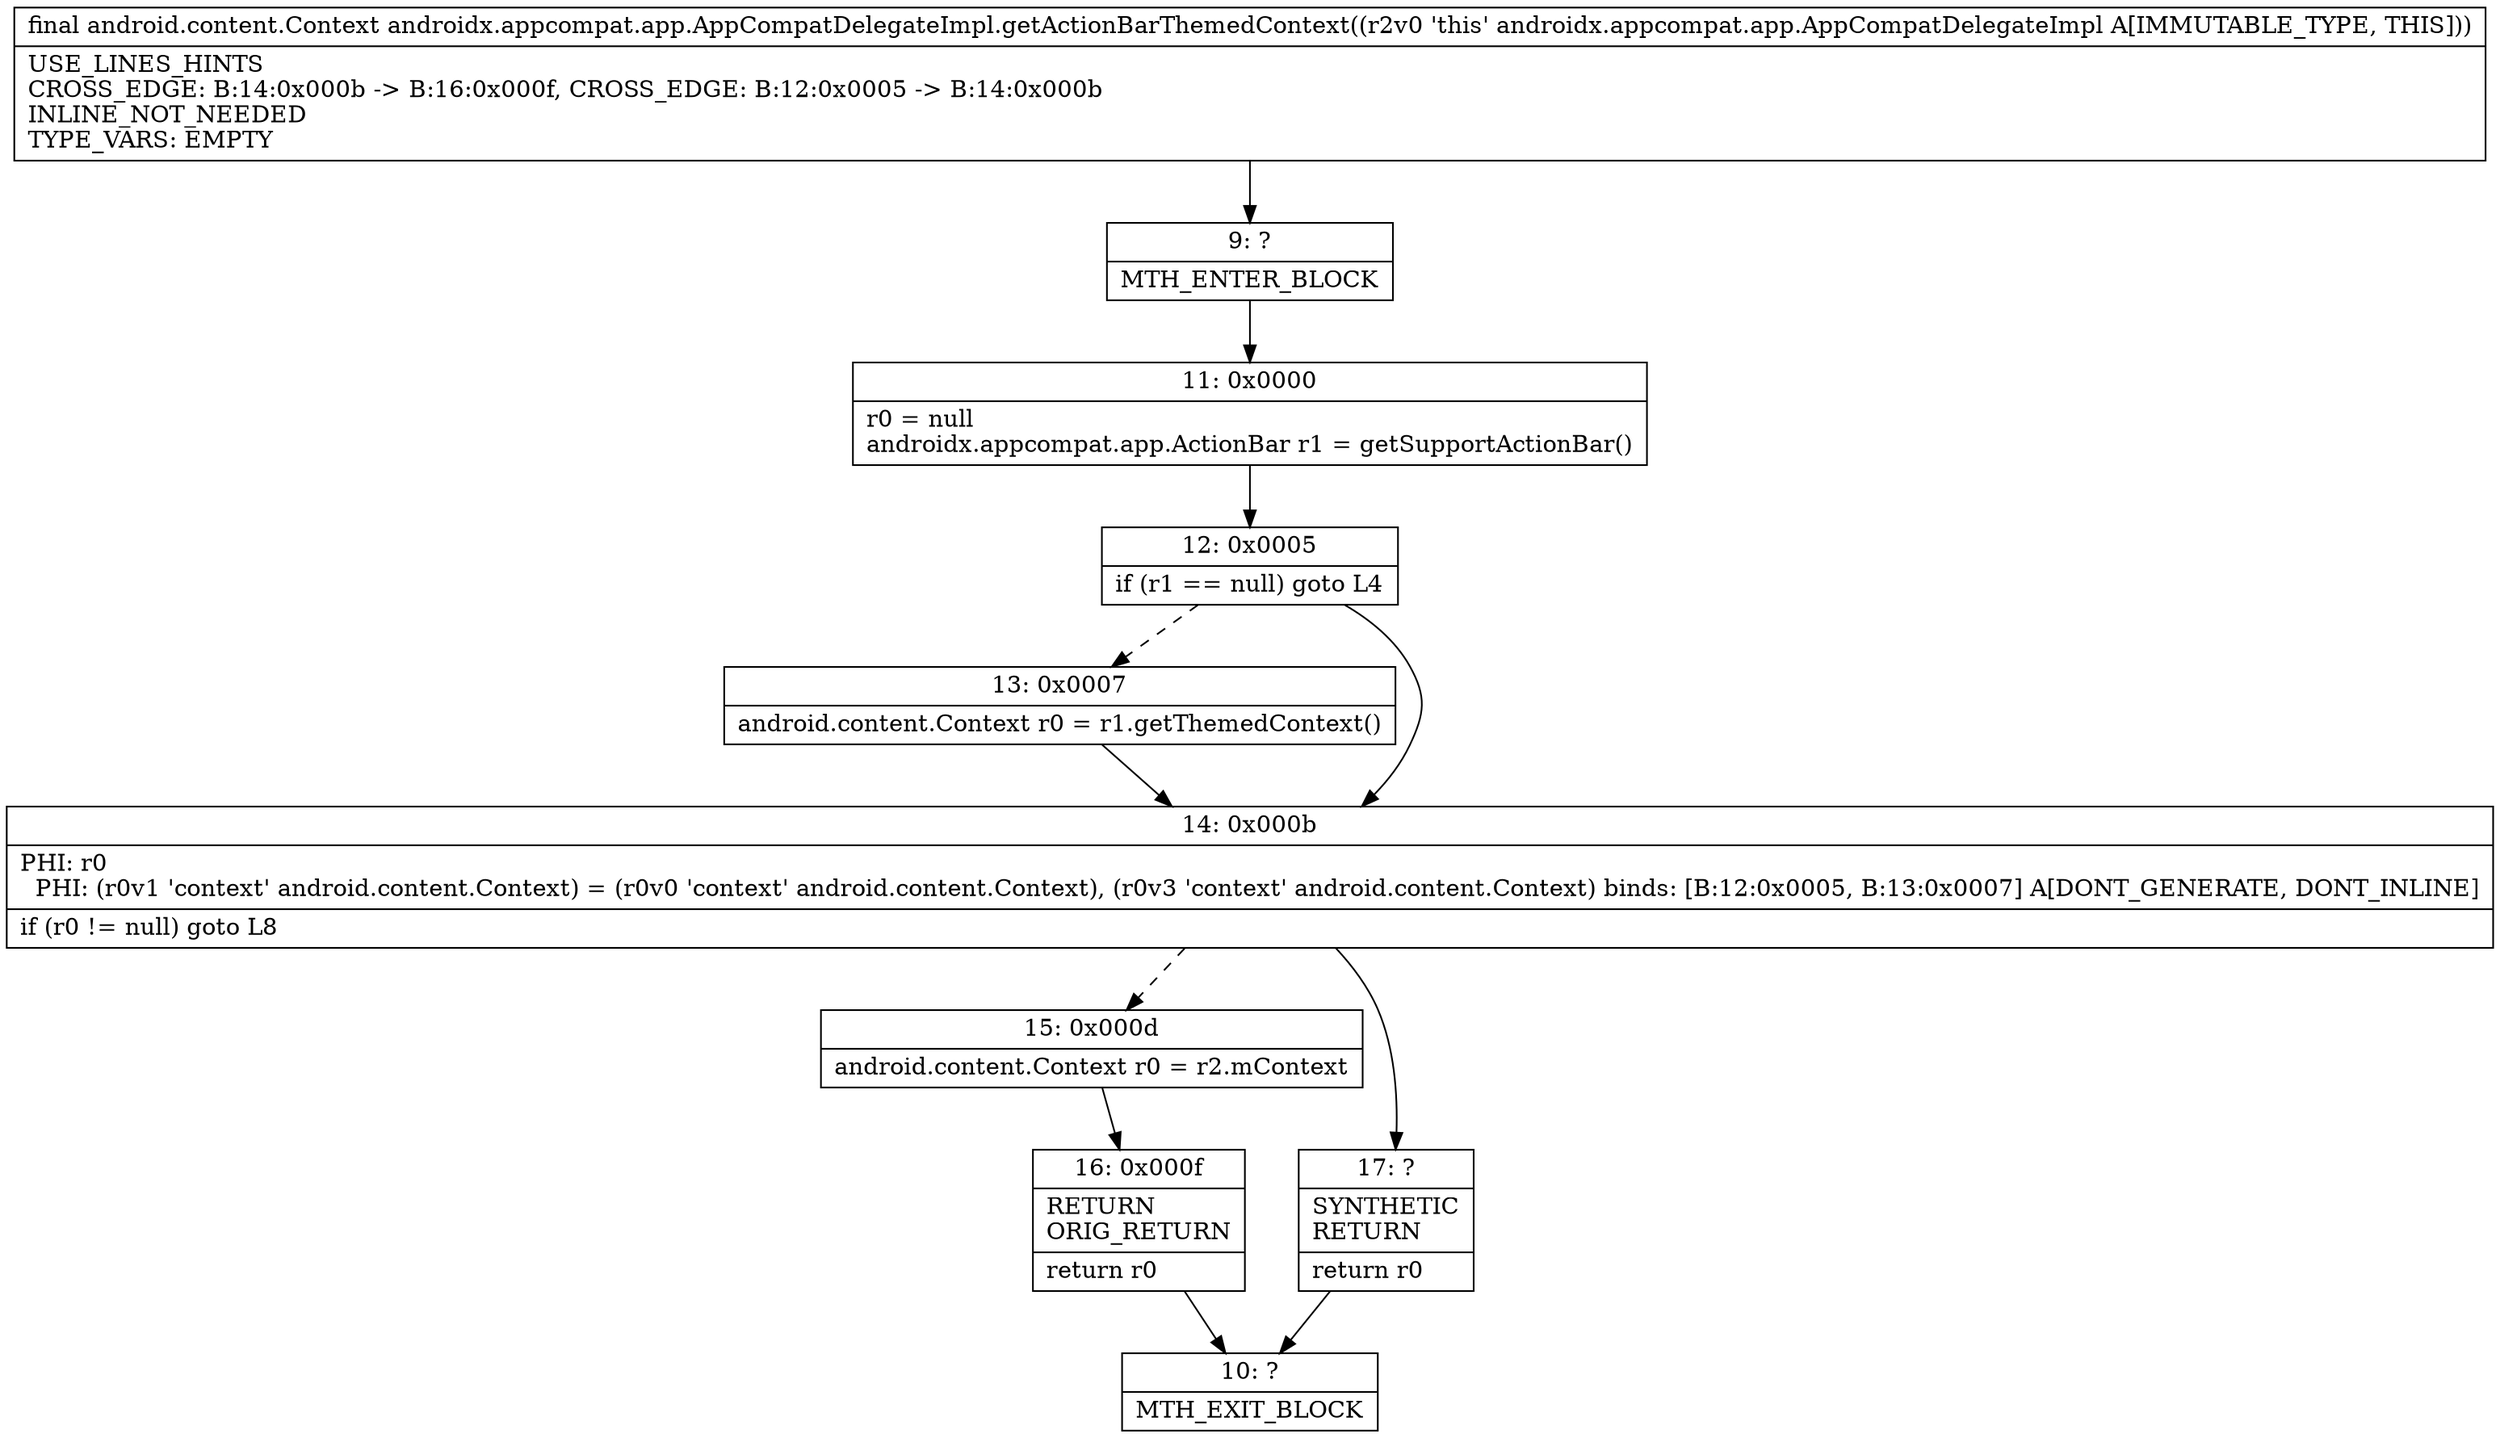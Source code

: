 digraph "CFG forandroidx.appcompat.app.AppCompatDelegateImpl.getActionBarThemedContext()Landroid\/content\/Context;" {
Node_9 [shape=record,label="{9\:\ ?|MTH_ENTER_BLOCK\l}"];
Node_11 [shape=record,label="{11\:\ 0x0000|r0 = null\landroidx.appcompat.app.ActionBar r1 = getSupportActionBar()\l}"];
Node_12 [shape=record,label="{12\:\ 0x0005|if (r1 == null) goto L4\l}"];
Node_13 [shape=record,label="{13\:\ 0x0007|android.content.Context r0 = r1.getThemedContext()\l}"];
Node_14 [shape=record,label="{14\:\ 0x000b|PHI: r0 \l  PHI: (r0v1 'context' android.content.Context) = (r0v0 'context' android.content.Context), (r0v3 'context' android.content.Context) binds: [B:12:0x0005, B:13:0x0007] A[DONT_GENERATE, DONT_INLINE]\l|if (r0 != null) goto L8\l}"];
Node_15 [shape=record,label="{15\:\ 0x000d|android.content.Context r0 = r2.mContext\l}"];
Node_16 [shape=record,label="{16\:\ 0x000f|RETURN\lORIG_RETURN\l|return r0\l}"];
Node_10 [shape=record,label="{10\:\ ?|MTH_EXIT_BLOCK\l}"];
Node_17 [shape=record,label="{17\:\ ?|SYNTHETIC\lRETURN\l|return r0\l}"];
MethodNode[shape=record,label="{final android.content.Context androidx.appcompat.app.AppCompatDelegateImpl.getActionBarThemedContext((r2v0 'this' androidx.appcompat.app.AppCompatDelegateImpl A[IMMUTABLE_TYPE, THIS]))  | USE_LINES_HINTS\lCROSS_EDGE: B:14:0x000b \-\> B:16:0x000f, CROSS_EDGE: B:12:0x0005 \-\> B:14:0x000b\lINLINE_NOT_NEEDED\lTYPE_VARS: EMPTY\l}"];
MethodNode -> Node_9;Node_9 -> Node_11;
Node_11 -> Node_12;
Node_12 -> Node_13[style=dashed];
Node_12 -> Node_14;
Node_13 -> Node_14;
Node_14 -> Node_15[style=dashed];
Node_14 -> Node_17;
Node_15 -> Node_16;
Node_16 -> Node_10;
Node_17 -> Node_10;
}

